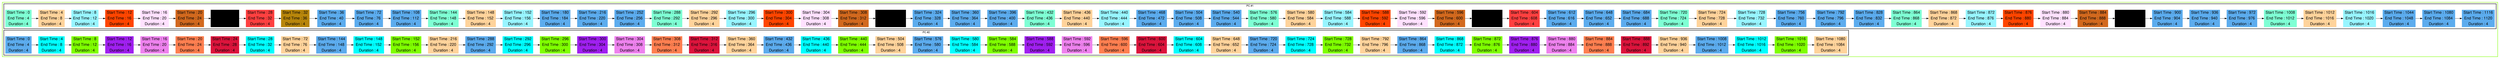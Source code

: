 digraph G {

fontname="Helvetica,Arial,sans-serif"
node [fontname="Helvetica,Arial,sans-serif"]
edge [fontname="Helvetica,Arial,sans-serif"]
graph [rankdir = "LR"];
node [fontsize = "20" shape = "ellipse"];

    subgraph cluster_Mod_0{
        color =chartreuse
        style = bold
        subgraph cluster_0{
           node [style=filled]
           color = black


            "node40" [
               label = "Start Time : 0 | End Time : 4 | Duration : 4"
               shape = "record"
               color = aquamarine
            ]

            "node66" [
               label = "Start Time : 4 | End Time : 8 | Duration : 4"
               shape = "record"
               color = burlywood1
            ]

            "node82" [
               label = "Start Time : 8 | End Time : 12 | Duration : 4"
               shape = "record"
               color = cadetblue1
            ]

            "node48" [
               label = "Start Time : 12 | End Time : 16 | Duration : 4"
               shape = "record"
               color = orangered1
            ]

            "node56" [
               label = "Start Time : 16 | End Time : 20 | Duration : 4"
               shape = "record"
               color = thistle1
            ]

            "node98" [
               label = "Start Time : 20 | End Time : 24 | Duration : 4"
               shape = "record"
               color = chocolate
            ]

            "node106" [
               label = "Start Time : 24 | End Time : 28 | Duration : 4"
               shape = "record"
               color = cornflower
            ]

            "node64" [
               label = "Start Time : 28 | End Time : 32 | Duration : 4"
               shape = "record"
               color = brown1
            ]

            "node116" [
               label = "Start Time : 32 | End Time : 36 | Duration : 4"
               shape = "record"
               color = darkgoldenrod
            ]

            "node1" [
               label = "Start Time : 36 | End Time : 40 | Duration : 4"
               shape = "record"
               color = steelblue2
            ]

            "node2" [
               label = "Start Time : 72 | End Time : 76 | Duration : 4"
               shape = "record"
               color = steelblue2
            ]

            "node3" [
               label = "Start Time : 108 | End Time : 112 | Duration : 4"
               shape = "record"
               color = steelblue2
            ]

            "node41" [
               label = "Start Time : 144 | End Time : 148 | Duration : 4"
               shape = "record"
               color = aquamarine
            ]

            "node68" [
               label = "Start Time : 148 | End Time : 152 | Duration : 4"
               shape = "record"
               color = burlywood1
            ]

            "node83" [
               label = "Start Time : 152 | End Time : 156 | Duration : 4"
               shape = "record"
               color = cadetblue1
            ]

            "node5" [
               label = "Start Time : 180 | End Time : 184 | Duration : 4"
               shape = "record"
               color = steelblue2
            ]

            "node6" [
               label = "Start Time : 216 | End Time : 220 | Duration : 4"
               shape = "record"
               color = steelblue2
            ]

            "node7" [
               label = "Start Time : 252 | End Time : 256 | Duration : 4"
               shape = "record"
               color = steelblue2
            ]

            "node42" [
               label = "Start Time : 288 | End Time : 292 | Duration : 4"
               shape = "record"
               color = aquamarine
            ]

            "node70" [
               label = "Start Time : 292 | End Time : 296 | Duration : 4"
               shape = "record"
               color = burlywood1
            ]

            "node84" [
               label = "Start Time : 296 | End Time : 300 | Duration : 4"
               shape = "record"
               color = cadetblue1
            ]

            "node49" [
               label = "Start Time : 300 | End Time : 304 | Duration : 4"
               shape = "record"
               color = orangered1
            ]

            "node57" [
               label = "Start Time : 304 | End Time : 308 | Duration : 4"
               shape = "record"
               color = thistle1
            ]

            "node99" [
               label = "Start Time : 308 | End Time : 312 | Duration : 4"
               shape = "record"
               color = chocolate
            ]

            "node107" [
               label = "Start Time : 312 | End Time : 316 | Duration : 4"
               shape = "record"
               color = cornflower
            ]

            "node9" [
               label = "Start Time : 324 | End Time : 328 | Duration : 4"
               shape = "record"
               color = steelblue2
            ]

            "node10" [
               label = "Start Time : 360 | End Time : 364 | Duration : 4"
               shape = "record"
               color = steelblue2
            ]

            "node11" [
               label = "Start Time : 396 | End Time : 400 | Duration : 4"
               shape = "record"
               color = steelblue2
            ]

            "node43" [
               label = "Start Time : 432 | End Time : 436 | Duration : 4"
               shape = "record"
               color = aquamarine
            ]

            "node72" [
               label = "Start Time : 436 | End Time : 440 | Duration : 4"
               shape = "record"
               color = burlywood1
            ]

            "node85" [
               label = "Start Time : 440 | End Time : 444 | Duration : 4"
               shape = "record"
               color = cadetblue1
            ]

            "node13" [
               label = "Start Time : 468 | End Time : 472 | Duration : 4"
               shape = "record"
               color = steelblue2
            ]

            "node14" [
               label = "Start Time : 504 | End Time : 508 | Duration : 4"
               shape = "record"
               color = steelblue2
            ]

            "node15" [
               label = "Start Time : 540 | End Time : 544 | Duration : 4"
               shape = "record"
               color = steelblue2
            ]

            "node44" [
               label = "Start Time : 576 | End Time : 580 | Duration : 4"
               shape = "record"
               color = aquamarine
            ]

            "node74" [
               label = "Start Time : 580 | End Time : 584 | Duration : 4"
               shape = "record"
               color = burlywood1
            ]

            "node86" [
               label = "Start Time : 584 | End Time : 588 | Duration : 4"
               shape = "record"
               color = cadetblue1
            ]

            "node50" [
               label = "Start Time : 588 | End Time : 592 | Duration : 4"
               shape = "record"
               color = orangered1
            ]

            "node58" [
               label = "Start Time : 592 | End Time : 596 | Duration : 4"
               shape = "record"
               color = thistle1
            ]

            "node100" [
               label = "Start Time : 596 | End Time : 600 | Duration : 4"
               shape = "record"
               color = chocolate
            ]

            "node108" [
               label = "Start Time : 600 | End Time : 604 | Duration : 4"
               shape = "record"
               color = cornflower
            ]

            "node65" [
               label = "Start Time : 604 | End Time : 608 | Duration : 4"
               shape = "record"
               color = brown1
            ]

            "node17" [
               label = "Start Time : 612 | End Time : 616 | Duration : 4"
               shape = "record"
               color = steelblue2
            ]

            "node18" [
               label = "Start Time : 648 | End Time : 652 | Duration : 4"
               shape = "record"
               color = steelblue2
            ]

            "node19" [
               label = "Start Time : 684 | End Time : 688 | Duration : 4"
               shape = "record"
               color = steelblue2
            ]

            "node45" [
               label = "Start Time : 720 | End Time : 724 | Duration : 4"
               shape = "record"
               color = aquamarine
            ]

            "node76" [
               label = "Start Time : 724 | End Time : 728 | Duration : 4"
               shape = "record"
               color = burlywood1
            ]

            "node87" [
               label = "Start Time : 728 | End Time : 732 | Duration : 4"
               shape = "record"
               color = cadetblue1
            ]

            "node21" [
               label = "Start Time : 756 | End Time : 760 | Duration : 4"
               shape = "record"
               color = steelblue2
            ]

            "node22" [
               label = "Start Time : 792 | End Time : 796 | Duration : 4"
               shape = "record"
               color = steelblue2
            ]

            "node23" [
               label = "Start Time : 828 | End Time : 832 | Duration : 4"
               shape = "record"
               color = steelblue2
            ]

            "node46" [
               label = "Start Time : 864 | End Time : 868 | Duration : 4"
               shape = "record"
               color = aquamarine
            ]

            "node78" [
               label = "Start Time : 868 | End Time : 872 | Duration : 4"
               shape = "record"
               color = burlywood1
            ]

            "node88" [
               label = "Start Time : 872 | End Time : 876 | Duration : 4"
               shape = "record"
               color = cadetblue1
            ]

            "node51" [
               label = "Start Time : 876 | End Time : 880 | Duration : 4"
               shape = "record"
               color = orangered1
            ]

            "node59" [
               label = "Start Time : 880 | End Time : 884 | Duration : 4"
               shape = "record"
               color = thistle1
            ]

            "node101" [
               label = "Start Time : 884 | End Time : 888 | Duration : 4"
               shape = "record"
               color = chocolate
            ]

            "node109" [
               label = "Start Time : 888 | End Time : 892 | Duration : 4"
               shape = "record"
               color = cornflower
            ]

            "node25" [
               label = "Start Time : 900 | End Time : 904 | Duration : 4"
               shape = "record"
               color = steelblue2
            ]

            "node26" [
               label = "Start Time : 936 | End Time : 940 | Duration : 4"
               shape = "record"
               color = steelblue2
            ]

            "node27" [
               label = "Start Time : 972 | End Time : 976 | Duration : 4"
               shape = "record"
               color = steelblue2
            ]

            "node47" [
               label = "Start Time : 1008 | End Time : 1012 | Duration : 4"
               shape = "record"
               color = aquamarine
            ]

            "node80" [
               label = "Start Time : 1012 | End Time : 1016 | Duration : 4"
               shape = "record"
               color = burlywood1
            ]

            "node89" [
               label = "Start Time : 1016 | End Time : 1020 | Duration : 4"
               shape = "record"
               color = cadetblue1
            ]

            "node29" [
               label = "Start Time : 1044 | End Time : 1048 | Duration : 4"
               shape = "record"
               color = steelblue2
            ]

            "node30" [
               label = "Start Time : 1080 | End Time : 1084 | Duration : 4"
               shape = "record"
               color = steelblue2
            ]

            "node31" [
               label = "Start Time : 1116 | End Time : 1120 | Duration : 4"
               shape = "record"
               color = steelblue2
            ]

            node40 -> node66 -> node82 -> node48 -> node56 -> node98 -> node106 -> node64 -> node116 -> node1 -> node2 -> node3 -> node41 -> node68 -> node83 -> node5 -> node6 -> node7 -> node42 -> node70 -> node84 -> node49 -> node57 -> node99 -> node107 -> node9 -> node10 -> node11 -> node43 -> node72 -> node85 -> node13 -> node14 -> node15 -> node44 -> node74 -> node86 -> node50 -> node58 -> node100 -> node108 -> node65 -> node17 -> node18 -> node19 -> node45 -> node76 -> node87 -> node21 -> node22 -> node23 -> node46 -> node78 -> node88 -> node51 -> node59 -> node101 -> node109 -> node25 -> node26 -> node27 -> node47 -> node80 -> node89 -> node29 -> node30 -> node31

            label = "PC #1"

        }
        subgraph cluster_1{
           node [style=filled]
           color = black


            "node0" [
               label = "Start Time : 0 | End Time : 4 | Duration : 4"
               shape = "record"
               color = steelblue2
            ]

            "node32" [
               label = "Start Time : 4 | End Time : 8 | Duration : 4"
               shape = "record"
               color = aqua
            ]

            "node90" [
               label = "Start Time : 8 | End Time : 12 | Duration : 4"
               shape = "record"
               color = chartreuse
            ]

            "node52" [
               label = "Start Time : 12 | End Time : 16 | Duration : 4"
               shape = "record"
               color = x11purple
            ]

            "node60" [
               label = "Start Time : 16 | End Time : 20 | Duration : 4"
               shape = "record"
               color = violet
            ]

            "node102" [
               label = "Start Time : 20 | End Time : 24 | Duration : 4"
               shape = "record"
               color = coral
            ]

            "node110" [
               label = "Start Time : 24 | End Time : 28 | Duration : 4"
               shape = "record"
               color = crimson
            ]

            "node114" [
               label = "Start Time : 28 | End Time : 32 | Duration : 4"
               shape = "record"
               color = cyan
            ]

            "node67" [
               label = "Start Time : 72 | End Time : 76 | Duration : 4"
               shape = "record"
               color = burlywood1
            ]

            "node4" [
               label = "Start Time : 144 | End Time : 148 | Duration : 4"
               shape = "record"
               color = steelblue2
            ]

            "node33" [
               label = "Start Time : 148 | End Time : 152 | Duration : 4"
               shape = "record"
               color = aqua
            ]

            "node91" [
               label = "Start Time : 152 | End Time : 156 | Duration : 4"
               shape = "record"
               color = chartreuse
            ]

            "node69" [
               label = "Start Time : 216 | End Time : 220 | Duration : 4"
               shape = "record"
               color = burlywood1
            ]

            "node8" [
               label = "Start Time : 288 | End Time : 292 | Duration : 4"
               shape = "record"
               color = steelblue2
            ]

            "node34" [
               label = "Start Time : 292 | End Time : 296 | Duration : 4"
               shape = "record"
               color = aqua
            ]

            "node92" [
               label = "Start Time : 296 | End Time : 300 | Duration : 4"
               shape = "record"
               color = chartreuse
            ]

            "node53" [
               label = "Start Time : 300 | End Time : 304 | Duration : 4"
               shape = "record"
               color = x11purple
            ]

            "node61" [
               label = "Start Time : 304 | End Time : 308 | Duration : 4"
               shape = "record"
               color = violet
            ]

            "node103" [
               label = "Start Time : 308 | End Time : 312 | Duration : 4"
               shape = "record"
               color = coral
            ]

            "node111" [
               label = "Start Time : 312 | End Time : 316 | Duration : 4"
               shape = "record"
               color = crimson
            ]

            "node71" [
               label = "Start Time : 360 | End Time : 364 | Duration : 4"
               shape = "record"
               color = burlywood1
            ]

            "node12" [
               label = "Start Time : 432 | End Time : 436 | Duration : 4"
               shape = "record"
               color = steelblue2
            ]

            "node35" [
               label = "Start Time : 436 | End Time : 440 | Duration : 4"
               shape = "record"
               color = aqua
            ]

            "node93" [
               label = "Start Time : 440 | End Time : 444 | Duration : 4"
               shape = "record"
               color = chartreuse
            ]

            "node73" [
               label = "Start Time : 504 | End Time : 508 | Duration : 4"
               shape = "record"
               color = burlywood1
            ]

            "node16" [
               label = "Start Time : 576 | End Time : 580 | Duration : 4"
               shape = "record"
               color = steelblue2
            ]

            "node36" [
               label = "Start Time : 580 | End Time : 584 | Duration : 4"
               shape = "record"
               color = aqua
            ]

            "node94" [
               label = "Start Time : 584 | End Time : 588 | Duration : 4"
               shape = "record"
               color = chartreuse
            ]

            "node54" [
               label = "Start Time : 588 | End Time : 592 | Duration : 4"
               shape = "record"
               color = x11purple
            ]

            "node62" [
               label = "Start Time : 592 | End Time : 596 | Duration : 4"
               shape = "record"
               color = violet
            ]

            "node104" [
               label = "Start Time : 596 | End Time : 600 | Duration : 4"
               shape = "record"
               color = coral
            ]

            "node112" [
               label = "Start Time : 600 | End Time : 604 | Duration : 4"
               shape = "record"
               color = crimson
            ]

            "node115" [
               label = "Start Time : 604 | End Time : 608 | Duration : 4"
               shape = "record"
               color = cyan
            ]

            "node75" [
               label = "Start Time : 648 | End Time : 652 | Duration : 4"
               shape = "record"
               color = burlywood1
            ]

            "node20" [
               label = "Start Time : 720 | End Time : 724 | Duration : 4"
               shape = "record"
               color = steelblue2
            ]

            "node37" [
               label = "Start Time : 724 | End Time : 728 | Duration : 4"
               shape = "record"
               color = aqua
            ]

            "node95" [
               label = "Start Time : 728 | End Time : 732 | Duration : 4"
               shape = "record"
               color = chartreuse
            ]

            "node77" [
               label = "Start Time : 792 | End Time : 796 | Duration : 4"
               shape = "record"
               color = burlywood1
            ]

            "node24" [
               label = "Start Time : 864 | End Time : 868 | Duration : 4"
               shape = "record"
               color = steelblue2
            ]

            "node38" [
               label = "Start Time : 868 | End Time : 872 | Duration : 4"
               shape = "record"
               color = aqua
            ]

            "node96" [
               label = "Start Time : 872 | End Time : 876 | Duration : 4"
               shape = "record"
               color = chartreuse
            ]

            "node55" [
               label = "Start Time : 876 | End Time : 880 | Duration : 4"
               shape = "record"
               color = x11purple
            ]

            "node63" [
               label = "Start Time : 880 | End Time : 884 | Duration : 4"
               shape = "record"
               color = violet
            ]

            "node105" [
               label = "Start Time : 884 | End Time : 888 | Duration : 4"
               shape = "record"
               color = coral
            ]

            "node113" [
               label = "Start Time : 888 | End Time : 892 | Duration : 4"
               shape = "record"
               color = crimson
            ]

            "node79" [
               label = "Start Time : 936 | End Time : 940 | Duration : 4"
               shape = "record"
               color = burlywood1
            ]

            "node28" [
               label = "Start Time : 1008 | End Time : 1012 | Duration : 4"
               shape = "record"
               color = steelblue2
            ]

            "node39" [
               label = "Start Time : 1012 | End Time : 1016 | Duration : 4"
               shape = "record"
               color = aqua
            ]

            "node97" [
               label = "Start Time : 1016 | End Time : 1020 | Duration : 4"
               shape = "record"
               color = chartreuse
            ]

            "node81" [
               label = "Start Time : 1080 | End Time : 1084 | Duration : 4"
               shape = "record"
               color = burlywood1
            ]

            node0 -> node32 -> node90 -> node52 -> node60 -> node102 -> node110 -> node114 -> node67 -> node4 -> node33 -> node91 -> node69 -> node8 -> node34 -> node92 -> node53 -> node61 -> node103 -> node111 -> node71 -> node12 -> node35 -> node93 -> node73 -> node16 -> node36 -> node94 -> node54 -> node62 -> node104 -> node112 -> node115 -> node75 -> node20 -> node37 -> node95 -> node77 -> node24 -> node38 -> node96 -> node55 -> node63 -> node105 -> node113 -> node79 -> node28 -> node39 -> node97 -> node81

            label = "PC #2"

        }
    }




}

